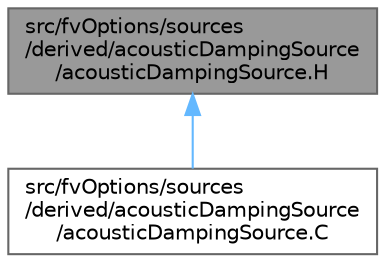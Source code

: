 digraph "src/fvOptions/sources/derived/acousticDampingSource/acousticDampingSource.H"
{
 // LATEX_PDF_SIZE
  bgcolor="transparent";
  edge [fontname=Helvetica,fontsize=10,labelfontname=Helvetica,labelfontsize=10];
  node [fontname=Helvetica,fontsize=10,shape=box,height=0.2,width=0.4];
  Node1 [id="Node000001",label="src/fvOptions/sources\l/derived/acousticDampingSource\l/acousticDampingSource.H",height=0.2,width=0.4,color="gray40", fillcolor="grey60", style="filled", fontcolor="black",tooltip=" "];
  Node1 -> Node2 [id="edge1_Node000001_Node000002",dir="back",color="steelblue1",style="solid",tooltip=" "];
  Node2 [id="Node000002",label="src/fvOptions/sources\l/derived/acousticDampingSource\l/acousticDampingSource.C",height=0.2,width=0.4,color="grey40", fillcolor="white", style="filled",URL="$acousticDampingSource_8C.html",tooltip=" "];
}
